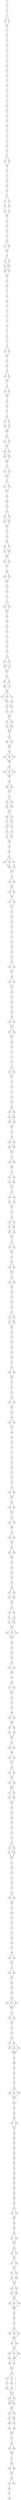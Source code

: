 strict digraph  {
	S0 -> S1 [ label = C ];
	S1 -> S2 [ label = A ];
	S2 -> S3 [ label = C ];
	S3 -> S4 [ label = G ];
	S3 -> S5 [ label = T ];
	S4 -> S6 [ label = T ];
	S5 -> S6 [ label = T ];
	S6 -> S7 [ label = G ];
	S7 -> S8 [ label = G ];
	S8 -> S9 [ label = C ];
	S9 -> S10 [ label = T ];
	S10 -> S11 [ label = C ];
	S11 -> S12 [ label = A ];
	S12 -> S13 [ label = G ];
	S13 -> S14 [ label = T ];
	S14 -> S15 [ label = G ];
	S15 -> S16 [ label = G ];
	S16 -> S17 [ label = C ];
	S17 -> S18 [ label = T ];
	S18 -> S19 [ label = C ];
	S19 -> S20 [ label = T ];
	S20 -> S21 [ label = C ];
	S21 -> S22 [ label = T ];
	S22 -> S23 [ label = G ];
	S23 -> S24 [ label = C ];
	S24 -> S25 [ label = A ];
	S25 -> S26 [ label = C ];
	S26 -> S27 [ label = T ];
	S27 -> S28 [ label = C ];
	S28 -> S29 [ label = T ];
	S29 -> S30 [ label = G ];
	S30 -> S31 [ label = C ];
	S31 -> S32 [ label = T ];
	S32 -> S33 [ label = G ];
	S32 -> S34 [ label = A ];
	S33 -> S35 [ label = T ];
	S34 -> S35 [ label = T ];
	S35 -> S36 [ label = C ];
	S36 -> S37 [ label = C ];
	S37 -> S38 [ label = A ];
	S38 -> S39 [ label = G ];
	S39 -> S40 [ label = A ];
	S40 -> S41 [ label = C ];
	S41 -> S42 [ label = T ];
	S41 -> S43 [ label = C ];
	S42 -> S44 [ label = T ];
	S43 -> S45 [ label = A ];
	S44 -> S46 [ label = C ];
	S45 -> S47 [ label = T ];
	S46 -> S48 [ label = A ];
	S47 -> S48 [ label = A ];
	S48 -> S49 [ label = T ];
	S49 -> S50 [ label = T ];
	S50 -> S51 [ label = G ];
	S51 -> S52 [ label = A ];
	S52 -> S53 [ label = C ];
	S53 -> S54 [ label = A ];
	S53 -> S55 [ label = T ];
	S54 -> S56 [ label = T ];
	S55 -> S56 [ label = T ];
	S56 -> S57 [ label = T ];
	S57 -> S58 [ label = C ];
	S57 -> S59 [ label = T ];
	S58 -> S60 [ label = T ];
	S58 -> S61 [ label = C ];
	S59 -> S61 [ label = C ];
	S60 -> S62 [ label = G ];
	S61 -> S63 [ label = A ];
	S61 -> S62 [ label = G ];
	S62 -> S64 [ label = T ];
	S63 -> S64 [ label = T ];
	S64 -> S65 [ label = T ];
	S65 -> S66 [ label = T ];
	S66 -> S67 [ label = G ];
	S67 -> S68 [ label = C ];
	S68 -> S69 [ label = C ];
	S69 -> S70 [ label = C ];
	S70 -> S71 [ label = T ];
	S71 -> S72 [ label = A ];
	S72 -> S73 [ label = C ];
	S73 -> S74 [ label = T ];
	S74 -> S75 [ label = G ];
	S75 -> S76 [ label = T ];
	S76 -> S77 [ label = G ];
	S77 -> S78 [ label = G ];
	S78 -> S79 [ label = G ];
	S78 -> S80 [ label = A ];
	S79 -> S81 [ label = C ];
	S80 -> S81 [ label = C ];
	S81 -> S82 [ label = C ];
	S82 -> S83 [ label = C ];
	S83 -> S84 [ label = A ];
	S84 -> S85 [ label = G ];
	S84 -> S86 [ label = A ];
	S85 -> S87 [ label = C ];
	S86 -> S87 [ label = C ];
	S87 -> S88 [ label = C ];
	S88 -> S89 [ label = A ];
	S88 -> S90 [ label = G ];
	S89 -> S91 [ label = G ];
	S90 -> S91 [ label = G ];
	S91 -> S92 [ label = A ];
	S92 -> S93 [ label = T ];
	S93 -> S94 [ label = C ];
	S94 -> S95 [ label = C ];
	S95 -> S96 [ label = A ];
	S95 -> S97 [ label = G ];
	S96 -> S98 [ label = G ];
	S97 -> S99 [ label = A ];
	S98 -> S100 [ label = C ];
	S99 -> S100 [ label = C ];
	S100 -> S101 [ label = A ];
	S101 -> S102 [ label = T ];
	S101 -> S103 [ label = C ];
	S102 -> S104 [ label = T ];
	S103 -> S104 [ label = T ];
	S104 -> S105 [ label = A ];
	S104 -> S106 [ label = C ];
	S105 -> S107 [ label = C ];
	S105 -> S108 [ label = T ];
	S106 -> S107 [ label = C ];
	S107 -> S109 [ label = T ];
	S108 -> S109 [ label = T ];
	S109 -> S110 [ label = T ];
	S110 -> S111 [ label = C ];
	S110 -> S112 [ label = G ];
	S111 -> S113 [ label = T ];
	S112 -> S113 [ label = T ];
	S113 -> S114 [ label = G ];
	S114 -> S115 [ label = C ];
	S114 -> S116 [ label = T ];
	S115 -> S117 [ label = G ];
	S116 -> S117 [ label = G ];
	S117 -> S118 [ label = A ];
	S118 -> S119 [ label = T ];
	S119 -> S120 [ label = G ];
	S120 -> S121 [ label = C ];
	S121 -> S122 [ label = A ];
	S121 -> S123 [ label = G ];
	S122 -> S124 [ label = C ];
	S122 -> S125 [ label = A ];
	S123 -> S124 [ label = C ];
	S124 -> S126 [ label = C ];
	S125 -> S126 [ label = C ];
	S126 -> S127 [ label = G ];
	S127 -> S128 [ label = C ];
	S128 -> S129 [ label = C ];
	S129 -> S130 [ label = C ];
	S129 -> S131 [ label = T ];
	S130 -> S132 [ label = A ];
	S130 -> S133 [ label = G ];
	S131 -> S133 [ label = G ];
	S132 -> S134 [ label = T ];
	S133 -> S134 [ label = T ];
	S134 -> S135 [ label = T ];
	S134 -> S136 [ label = C ];
	S135 -> S137 [ label = C ];
	S136 -> S137 [ label = C ];
	S137 -> S138 [ label = T ];
	S138 -> S139 [ label = C ];
	S138 -> S140 [ label = G ];
	S139 -> S141 [ label = A ];
	S140 -> S141 [ label = A ];
	S141 -> S142 [ label = A ];
	S142 -> S143 [ label = A ];
	S143 -> S144 [ label = C ];
	S144 -> S145 [ label = T ];
	S145 -> S146 [ label = G ];
	S145 -> S147 [ label = T ];
	S146 -> S148 [ label = G ];
	S147 -> S148 [ label = G ];
	S148 -> S149 [ label = C ];
	S149 -> S150 [ label = C ];
	S150 -> S151 [ label = T ];
	S151 -> S152 [ label = G ];
	S152 -> S153 [ label = T ];
	S153 -> S154 [ label = G ];
	S154 -> S155 [ label = C ];
	S155 -> S156 [ label = A ];
	S156 -> S157 [ label = G ];
	S157 -> S158 [ label = G ];
	S157 -> S159 [ label = A ];
	S158 -> S160 [ label = C ];
	S159 -> S160 [ label = C ];
	S159 -> S161 [ label = T ];
	S160 -> S162 [ label = A ];
	S161 -> S162 [ label = A ];
	S162 -> S163 [ label = C ];
	S163 -> S164 [ label = T ];
	S163 -> S165 [ label = C ];
	S164 -> S166 [ label = T ];
	S165 -> S167 [ label = A ];
	S165 -> S166 [ label = T ];
	S166 -> S168 [ label = C ];
	S167 -> S168 [ label = C ];
	S168 -> S169 [ label = T ];
	S168 -> S170 [ label = A ];
	S168 -> S171 [ label = C ];
	S169 -> S172 [ label = G ];
	S170 -> S172 [ label = G ];
	S171 -> S173 [ label = A ];
	S172 -> S174 [ label = T ];
	S172 -> S175 [ label = C ];
	S173 -> S175 [ label = C ];
	S174 -> S176 [ label = T ];
	S175 -> S177 [ label = C ];
	S176 -> S178 [ label = A ];
	S177 -> S178 [ label = A ];
	S178 -> S179 [ label = A ];
	S178 -> S180 [ label = T ];
	S179 -> S181 [ label = T ];
	S179 -> S182 [ label = C ];
	S180 -> S181 [ label = T ];
	S181 -> S183 [ label = G ];
	S182 -> S183 [ label = G ];
	S183 -> S184 [ label = A ];
	S184 -> S185 [ label = G ];
	S184 -> S186 [ label = A ];
	S185 -> S187 [ label = A ];
	S186 -> S187 [ label = A ];
	S187 -> S188 [ label = T ];
	S188 -> S189 [ label = G ];
	S188 -> S190 [ label = T ];
	S188 -> S191 [ label = A ];
	S189 -> S192 [ label = G ];
	S190 -> S192 [ label = G ];
	S191 -> S192 [ label = G ];
	S192 -> S193 [ label = T ];
	S193 -> S194 [ label = G ];
	S193 -> S195 [ label = C ];
	S193 -> S196 [ label = A ];
	S194 -> S197 [ label = A ];
	S195 -> S197 [ label = A ];
	S196 -> S197 [ label = A ];
	S197 -> S198 [ label = T ];
	S198 -> S199 [ label = C ];
	S198 -> S200 [ label = T ];
	S199 -> S201 [ label = T ];
	S200 -> S201 [ label = T ];
	S201 -> S202 [ label = T ];
	S202 -> S203 [ label = C ];
	S202 -> S204 [ label = T ];
	S203 -> S205 [ label = G ];
	S203 -> S206 [ label = A ];
	S204 -> S205 [ label = G ];
	S205 -> S207 [ label = T ];
	S206 -> S207 [ label = T ];
	S207 -> S208 [ label = C ];
	S207 -> S209 [ label = G ];
	S208 -> S210 [ label = A ];
	S208 -> S211 [ label = G ];
	S209 -> S210 [ label = A ];
	S210 -> S212 [ label = A ];
	S210 -> S213 [ label = C ];
	S211 -> S212 [ label = A ];
	S212 -> S214 [ label = C ];
	S213 -> S215 [ label = T ];
	S214 -> S216 [ label = A ];
	S214 -> S217 [ label = G ];
	S215 -> S217 [ label = G ];
	S216 -> S218 [ label = T ];
	S217 -> S218 [ label = T ];
	S218 -> S219 [ label = T ];
	S219 -> S220 [ label = G ];
	S220 -> S221 [ label = G ];
	S221 -> S222 [ label = C ];
	S221 -> S223 [ label = A ];
	S221 -> S224 [ label = G ];
	S222 -> S225 [ label = A ];
	S223 -> S225 [ label = A ];
	S224 -> S226 [ label = G ];
	S225 -> S227 [ label = T ];
	S226 -> S227 [ label = T ];
	S227 -> S228 [ label = A ];
	S228 -> S229 [ label = G ];
	S228 -> S230 [ label = A ];
	S229 -> S231 [ label = T ];
	S230 -> S231 [ label = T ];
	S231 -> S232 [ label = A ];
	S231 -> S233 [ label = G ];
	S232 -> S234 [ label = G ];
	S233 -> S234 [ label = G ];
	S234 -> S235 [ label = G ];
	S234 -> S236 [ label = C ];
	S235 -> S237 [ label = C ];
	S236 -> S237 [ label = C ];
	S237 -> S238 [ label = T ];
	S238 -> S239 [ label = C ];
	S239 -> S240 [ label = G ];
	S240 -> S241 [ label = G ];
	S241 -> S242 [ label = G ];
	S242 -> S243 [ label = C ];
	S243 -> S244 [ label = T ];
	S244 -> S245 [ label = G ];
	S245 -> S246 [ label = C ];
	S246 -> S247 [ label = T ];
	S247 -> S248 [ label = T ];
	S248 -> S249 [ label = T ];
	S248 -> S250 [ label = C ];
	S249 -> S251 [ label = C ];
	S250 -> S251 [ label = C ];
	S251 -> S252 [ label = T ];
	S252 -> S253 [ label = C ];
	S252 -> S254 [ label = T ];
	S253 -> S255 [ label = C ];
	S254 -> S255 [ label = C ];
	S255 -> S256 [ label = T ];
	S256 -> S257 [ label = G ];
	S257 -> S258 [ label = A ];
	S258 -> S259 [ label = T ];
	S259 -> S260 [ label = A ];
	S260 -> S261 [ label = G ];
	S261 -> S262 [ label = T ];
	S261 -> S263 [ label = C ];
	S262 -> S264 [ label = G ];
	S263 -> S264 [ label = G ];
	S264 -> S265 [ label = C ];
	S264 -> S266 [ label = G ];
	S265 -> S267 [ label = T ];
	S266 -> S267 [ label = T ];
	S267 -> S268 [ label = G ];
	S268 -> S269 [ label = T ];
	S269 -> S270 [ label = C ];
	S270 -> S271 [ label = C ];
	S271 -> S272 [ label = T ];
	S272 -> S273 [ label = A ];
	S273 -> S274 [ label = T ];
	S273 -> S275 [ label = C ];
	S274 -> S276 [ label = G ];
	S275 -> S276 [ label = G ];
	S276 -> S277 [ label = T ];
	S277 -> S278 [ label = G ];
	S278 -> S279 [ label = T ];
	S279 -> S280 [ label = C ];
	S280 -> S281 [ label = C ];
	S281 -> S282 [ label = A ];
	S282 -> S283 [ label = T ];
	S282 -> S284 [ label = C ];
	S283 -> S285 [ label = C ];
	S283 -> S286 [ label = T ];
	S284 -> S286 [ label = T ];
	S285 -> S287 [ label = G ];
	S286 -> S288 [ label = A ];
	S286 -> S287 [ label = G ];
	S287 -> S289 [ label = T ];
	S288 -> S289 [ label = T ];
	S289 -> S290 [ label = C ];
	S290 -> S291 [ label = T ];
	S291 -> S292 [ label = G ];
	S291 -> S293 [ label = A ];
	S292 -> S294 [ label = T ];
	S292 -> S295 [ label = C ];
	S293 -> S294 [ label = T ];
	S294 -> S296 [ label = T ];
	S295 -> S296 [ label = T ];
	S296 -> S297 [ label = C ];
	S297 -> S298 [ label = C ];
	S297 -> S299 [ label = T ];
	S298 -> S300 [ label = A ];
	S299 -> S300 [ label = A ];
	S300 -> S301 [ label = T ];
	S301 -> S302 [ label = C ];
	S301 -> S303 [ label = T ];
	S302 -> S304 [ label = T ];
	S302 -> S305 [ label = C ];
	S303 -> S305 [ label = C ];
	S304 -> S306 [ label = T ];
	S305 -> S306 [ label = T ];
	S306 -> S307 [ label = G ];
	S307 -> S308 [ label = A ];
	S307 -> S309 [ label = C ];
	S308 -> S310 [ label = A ];
	S309 -> S311 [ label = G ];
	S310 -> S312 [ label = G ];
	S311 -> S312 [ label = G ];
	S312 -> S313 [ label = A ];
	S313 -> S314 [ label = T ];
	S314 -> S315 [ label = C ];
	S314 -> S316 [ label = T ];
	S315 -> S317 [ label = C ];
	S315 -> S318 [ label = T ];
	S316 -> S317 [ label = C ];
	S317 -> S319 [ label = A ];
	S317 -> S320 [ label = G ];
	S318 -> S320 [ label = G ];
	S319 -> S321 [ label = C ];
	S320 -> S321 [ label = C ];
	S321 -> S322 [ label = A ];
	S322 -> S323 [ label = A ];
	S322 -> S324 [ label = C ];
	S323 -> S325 [ label = C ];
	S324 -> S325 [ label = C ];
	S325 -> S326 [ label = T ];
	S326 -> S327 [ label = C ];
	S327 -> S328 [ label = A ];
	S327 -> S329 [ label = G ];
	S328 -> S330 [ label = G ];
	S329 -> S330 [ label = G ];
	S330 -> S331 [ label = A ];
	S331 -> S332 [ label = G ];
	S331 -> S333 [ label = A ];
	S332 -> S334 [ label = G ];
	S333 -> S334 [ label = G ];
	S334 -> S335 [ label = G ];
	S335 -> S336 [ label = G ];
	S336 -> S337 [ label = A ];
	S337 -> S338 [ label = G ];
	S338 -> S339 [ label = A ];
	S339 -> S340 [ label = C ];
	S339 -> S341 [ label = T ];
	S340 -> S342 [ label = A ];
	S340 -> S343 [ label = G ];
	S341 -> S343 [ label = G ];
	S342 -> S344 [ label = C ];
	S343 -> S344 [ label = C ];
	S344 -> S345 [ label = A ];
	S345 -> S346 [ label = G ];
	S346 -> S347 [ label = A ];
	S347 -> S348 [ label = G ];
	S348 -> S349 [ label = C ];
	S349 -> S350 [ label = C ];
	S350 -> S351 [ label = T ];
	S351 -> S352 [ label = T ];
	S352 -> S353 [ label = T ];
	S352 -> S354 [ label = C ];
	S353 -> S355 [ label = C ];
	S354 -> S355 [ label = C ];
	S355 -> S356 [ label = A ];
	S356 -> S357 [ label = G ];
	S357 -> S358 [ label = A ];
	S358 -> S359 [ label = C ];
	S359 -> S360 [ label = C ];
	S359 -> S361 [ label = T ];
	S360 -> S362 [ label = T ];
	S361 -> S362 [ label = T ];
	S362 -> S363 [ label = G ];
	S363 -> S364 [ label = T ];
	S364 -> S365 [ label = G ];
	S364 -> S366 [ label = A ];
	S365 -> S367 [ label = C ];
	S366 -> S367 [ label = C ];
	S367 -> S368 [ label = C ];
	S368 -> S369 [ label = T ];
	S369 -> S370 [ label = C ];
	S370 -> S371 [ label = C ];
	S371 -> S372 [ label = C ];
	S372 -> S373 [ label = A ];
	S373 -> S374 [ label = C ];
	S374 -> S375 [ label = T ];
	S375 -> S376 [ label = G ];
	S376 -> S377 [ label = C ];
	S377 -> S378 [ label = A ];
	S378 -> S379 [ label = T ];
	S379 -> S380 [ label = T ];
	S379 -> S381 [ label = C ];
	S380 -> S382 [ label = G ];
	S381 -> S382 [ label = G ];
	S382 -> S383 [ label = T ];
	S383 -> S384 [ label = C ];
	S383 -> S385 [ label = G ];
	S384 -> S386 [ label = G ];
	S385 -> S386 [ label = G ];
	S386 -> S387 [ label = T ];
	S387 -> S388 [ label = T ];
	S387 -> S389 [ label = C ];
	S388 -> S390 [ label = C ];
	S389 -> S390 [ label = C ];
	S390 -> S391 [ label = T ];
	S391 -> S392 [ label = T ];
	S391 -> S393 [ label = C ];
	S392 -> S394 [ label = T ];
	S393 -> S394 [ label = T ];
	S394 -> S395 [ label = G ];
	S395 -> S396 [ label = T ];
	S395 -> S397 [ label = C ];
	S396 -> S398 [ label = T ];
	S397 -> S398 [ label = T ];
	S398 -> S399 [ label = T ];
	S399 -> S400 [ label = C ];
	S400 -> S401 [ label = T ];
	S401 -> S402 [ label = T ];
	S402 -> S403 [ label = T ];
	S403 -> S404 [ label = G ];
	S404 -> S405 [ label = G ];
	S404 -> S406 [ label = T ];
	S405 -> S407 [ label = C ];
	S405 -> S408 [ label = T ];
	S406 -> S408 [ label = T ];
	S407 -> S409 [ label = C ];
	S408 -> S409 [ label = C ];
	S409 -> S410 [ label = C ];
	S410 -> S411 [ label = T ];
	S410 -> S412 [ label = C ];
	S411 -> S413 [ label = G ];
	S412 -> S414 [ label = T ];
	S413 -> S415 [ label = C ];
	S413 -> S416 [ label = G ];
	S414 -> S416 [ label = G ];
	S415 -> S417 [ label = T ];
	S416 -> S417 [ label = T ];
	S417 -> S418 [ label = C ];
	S417 -> S419 [ label = A ];
	S417 -> S420 [ label = G ];
	S418 -> S421 [ label = T ];
	S419 -> S421 [ label = T ];
	S420 -> S421 [ label = T ];
	S421 -> S422 [ label = T ];
	S422 -> S423 [ label = T ];
	S423 -> S424 [ label = T ];
	S424 -> S425 [ label = C ];
	S425 -> S426 [ label = A ];
	S426 -> S427 [ label = T ];
	S426 -> S428 [ label = C ];
	S427 -> S429 [ label = T ];
	S428 -> S429 [ label = T ];
	S429 -> S430 [ label = T ];
	S430 -> S431 [ label = A ];
	S431 -> S432 [ label = C ];
	S431 -> S433 [ label = T ];
	S432 -> S434 [ label = C ];
	S433 -> S434 [ label = C ];
	S434 -> S435 [ label = T ];
	S435 -> S436 [ label = G ];
	S436 -> S437 [ label = A ];
	S437 -> S438 [ label = G ];
	S438 -> S439 [ label = G ];
	S438 -> S440 [ label = A ];
	S439 -> S441 [ label = C ];
	S440 -> S441 [ label = C ];
	S441 -> S442 [ label = T ];
	S441 -> S443 [ label = C ];
	S442 -> S444 [ label = G ];
	S443 -> S445 [ label = A ];
	S444 -> S446 [ label = G ];
	S445 -> S446 [ label = G ];
	S446 -> S447 [ label = G ];
	S447 -> S448 [ label = T ];
	S447 -> S449 [ label = C ];
	S448 -> S450 [ label = T ];
	S449 -> S450 [ label = T ];
	S450 -> S451 [ label = T ];
	S450 -> S452 [ label = C ];
	S451 -> S453 [ label = C ];
	S452 -> S453 [ label = C ];
	S453 -> S454 [ label = A ];
	S454 -> S455 [ label = A ];
	S454 -> S456 [ label = G ];
	S455 -> S457 [ label = G ];
	S456 -> S457 [ label = G ];
	S457 -> S458 [ label = G ];
	S457 -> S459 [ label = A ];
	S458 -> S460 [ label = A ];
	S459 -> S460 [ label = A ];
	S460 -> S461 [ label = T ];
	S460 -> S462 [ label = A ];
	S461 -> S463 [ label = G ];
	S461 -> S464 [ label = A ];
	S462 -> S463 [ label = G ];
	S463 -> S465 [ label = C ];
	S464 -> S465 [ label = C ];
	S465 -> S466 [ label = T ];
	S466 -> S467 [ label = G ];
	S467 -> S468 [ label = T ];
	S468 -> S469 [ label = G ];
	S469 -> S470 [ label = G ];
	S470 -> S471 [ label = A ];
	S471 -> S472 [ label = T ];
	S472 -> S473 [ label = G ];
	S473 -> S474 [ label = A ];
	S473 -> S475 [ label = G ];
	S474 -> S476 [ label = G ];
	S474 -> S477 [ label = A ];
	S475 -> S476 [ label = G ];
	S476 -> S478 [ label = G ];
	S477 -> S478 [ label = G ];
	S478 -> S479 [ label = T ];
	S479 -> S480 [ label = T ];
	S480 -> S481 [ label = G ];
	S481 -> S482 [ label = T ];
	S482 -> S483 [ label = G ];
	S483 -> S484 [ label = G ];
	S484 -> S485 [ label = C ];
	S485 -> S486 [ label = A ];
	S485 -> S487 [ label = T ];
	S486 -> S488 [ label = G ];
	S487 -> S488 [ label = G ];
	S488 -> S489 [ label = T ];
	S489 -> S490 [ label = T ];
	S490 -> S491 [ label = T ];
	S491 -> S492 [ label = T ];
	S492 -> S493 [ label = C ];
	S493 -> S494 [ label = T ];
	S494 -> S495 [ label = A ];
	S495 -> S496 [ label = C ];
	S496 -> S497 [ label = A ];
	S497 -> S498 [ label = C ];
	S498 -> S499 [ label = G ];
	S498 -> S500 [ label = T ];
	S499 -> S501 [ label = G ];
	S500 -> S501 [ label = G ];
	S501 -> S502 [ label = T ];
	S502 -> S503 [ label = G ];
	S502 -> S504 [ label = A ];
	S503 -> S505 [ label = C ];
	S504 -> S505 [ label = C ];
	S505 -> S506 [ label = T ];
	S506 -> S507 [ label = G ];
	S507 -> S508 [ label = A ];
	S508 -> S509 [ label = C ];
	S509 -> S510 [ label = C ];
	S509 -> S511 [ label = G ];
	S509 -> S512 [ label = A ];
	S510 -> S513 [ label = C ];
	S511 -> S513 [ label = C ];
	S512 -> S513 [ label = C ];
	S513 -> S514 [ label = C ];
	S514 -> S515 [ label = G ];
	S514 -> S516 [ label = C ];
	S515 -> S517 [ label = C ];
	S516 -> S517 [ label = C ];
	S517 -> S518 [ label = T ];
	S518 -> S519 [ label = T ];
	S519 -> S520 [ label = C ];
	S520 -> S521 [ label = A ];
	S520 -> S522 [ label = T ];
	S521 -> S523 [ label = A ];
	S522 -> S523 [ label = A ];
	S522 -> S524 [ label = C ];
	S522 -> S525 [ label = G ];
	S523 -> S526 [ label = A ];
	S524 -> S526 [ label = A ];
	S525 -> S526 [ label = A ];
	S526 -> S527 [ label = A ];
	S527 -> S528 [ label = C ];
	S528 -> S529 [ label = C ];
	S529 -> S530 [ label = C ];
	S530 -> S531 [ label = T ];
	S531 -> S532 [ label = G ];
	S532 -> S533 [ label = T ];
	S533 -> S534 [ label = G ];
	S533 -> S535 [ label = T ];
	S533 -> S536 [ label = A ];
	S534 -> S537 [ label = G ];
	S535 -> S537 [ label = G ];
	S536 -> S537 [ label = G ];
	S537 -> S538 [ label = T ];
	S538 -> S539 [ label = G ];
	S539 -> S540 [ label = T ];
	S540 -> S541 [ label = A ];
	S541 -> S542 [ label = T ];
	S541 -> S543 [ label = C ];
	S542 -> S544 [ label = A ];
	S543 -> S544 [ label = A ];
	S544 -> S545 [ label = C ];
	S545 -> S546 [ label = C ];
	S546 -> S547 [ label = C ];
	S547 -> S548 [ label = T ];
	S548 -> S549 [ label = G ];
	S549 -> S550 [ label = A ];
	S550 -> S551 [ label = G ];
	S551 -> S552 [ label = G ];
	S552 -> S553 [ label = A ];
	S553 -> S554 [ label = A ];
	S554 -> S555 [ label = C ];
	S555 -> S556 [ label = A ];
	S556 -> S557 [ label = A ];
	S557 -> S558 [ label = G ];
	S558 -> S559 [ label = G ];
	S559 -> S560 [ label = A ];
	S560 -> S561 [ label = A ];
	S560 -> S562 [ label = G ];
	S561 -> S563 [ label = G ];
	S562 -> S563 [ label = G ];
	S563 -> S564 [ label = T ];
	S564 -> S565 [ label = G ];
	S565 -> S566 [ label = A ];
	S566 -> S567 [ label = A ];
	S566 -> S568 [ label = G ];
	S567 -> S569 [ label = G ];
	S568 -> S569 [ label = G ];
	S569 -> S570 [ label = A ];
	S570 -> S571 [ label = A ];
	S570 -> S572 [ label = G ];
	S571 -> S573 [ label = A ];
	S572 -> S573 [ label = A ];
	S573 -> S574 [ label = C ];
	S573 -> S575 [ label = G ];
	S574 -> S576 [ label = C ];
	S575 -> S576 [ label = C ];
	S576 -> S577 [ label = T ];
	S576 -> S578 [ label = C ];
	S577 -> S579 [ label = C ];
	S577 -> S580 [ label = T ];
	S578 -> S579 [ label = C ];
	S579 -> S581 [ label = T ];
	S580 -> S581 [ label = T ];
	S581 -> S582 [ label = G ];
	S581 -> S583 [ label = T ];
	S582 -> S584 [ label = C ];
	S582 -> S585 [ label = T ];
	S583 -> S585 [ label = T ];
	S584 -> S586 [ label = T ];
	S585 -> S586 [ label = T ];
	S586 -> S587 [ label = C ];
	S586 -> S588 [ label = G ];
	S586 -> S589 [ label = T ];
	S587 -> S590 [ label = A ];
	S588 -> S590 [ label = A ];
	S589 -> S590 [ label = A ];
	S590 -> S591 [ label = A ];
	S591 -> S592 [ label = G ];
	S592 -> S593 [ label = C ];
	S593 -> S594 [ label = T ];
	S594 -> S595 [ label = A ];
	S594 -> S596 [ label = T ];
	S594 -> S597 [ label = G ];
	S595 -> S598 [ label = A ];
	S596 -> S598 [ label = A ];
	S597 -> S598 [ label = A ];
	S598 -> S599 [ label = A ];
	S598 -> S600 [ label = G ];
	S599 -> S601 [ label = A ];
	S600 -> S601 [ label = A ];
	S601 -> S602 [ label = A ];
	S601 -> S603 [ label = T ];
	S601 -> S604 [ label = G ];
	S602 -> S605 [ label = G ];
	S603 -> S606 [ label = A ];
	S604 -> S606 [ label = A ];
	S605 -> S607 [ label = T ];
	S606 -> S608 [ label = C ];
	S606 -> S607 [ label = T ];
	S607 -> S609 [ label = A ];
	S608 -> S609 [ label = A ];
	S609 -> S610 [ label = A ];
	S610 -> S611 [ label = G ];
	S610 -> S612 [ label = A ];
	S610 -> S613 [ label = A ];
	S611 -> S614 [ label = T ];
	S612 -> S615 [ label = G ];
	S613 -> S616 [ label = G ];
	S613 -> S617 [ label = A ];
	S614 -> S618 [ label = C ];
	S615 -> S619 [ label = T ];
	S616 -> S620 [ label = T ];
	S616 -> S621 [ label = C ];
	S617 -> S620 [ label = T ];
	S617 -> S621 [ label = C ];
	S618 -> S613 [ label = A ];
	S619 -> S613 [ label = A ];
	S620 -> S622 [ label = A ];
	S621 -> S622 [ label = A ];
	S622 -> S623 [ label = C ];
	S622 -> S624 [ label = T ];
	S623 -> S625 [ label = T ];
	S623 -> S626 [ label = A ];
	S624 -> S625 [ label = T ];
	S625 -> S627 [ label = G ];
	S625 -> S628 [ label = T ];
	S626 -> S628 [ label = T ];
	S627 -> S629 [ label = A ];
	S628 -> S630 [ label = T ];
	S629 -> S631 [ label = C ];
	S630 -> S631 [ label = C ];
	S631 -> S632 [ label = T ];
	S632 -> S633 [ label = C ];
	S633 -> S634 [ label = T ];
	S633 -> S635 [ label = A ];
	S634 -> S636 [ label = G ];
	S635 -> S636 [ label = G ];
	S636 -> S637 [ label = A ];
	S637 -> S638 [ label = G ];
	S638 -> S639 [ label = T ];
	S638 -> S640 [ label = C ];
	S639 -> S641 [ label = A ];
	S640 -> S641 [ label = A ];
	S641 -> S643 [ label = A ];
	S643 -> S644 [ label = A ];
	S643 -> S645 [ label = G ];
	S644 -> S646 [ label = T ];
	S646 -> S647 [ label = A ];
	S647 -> S648 [ label = T ];
}
